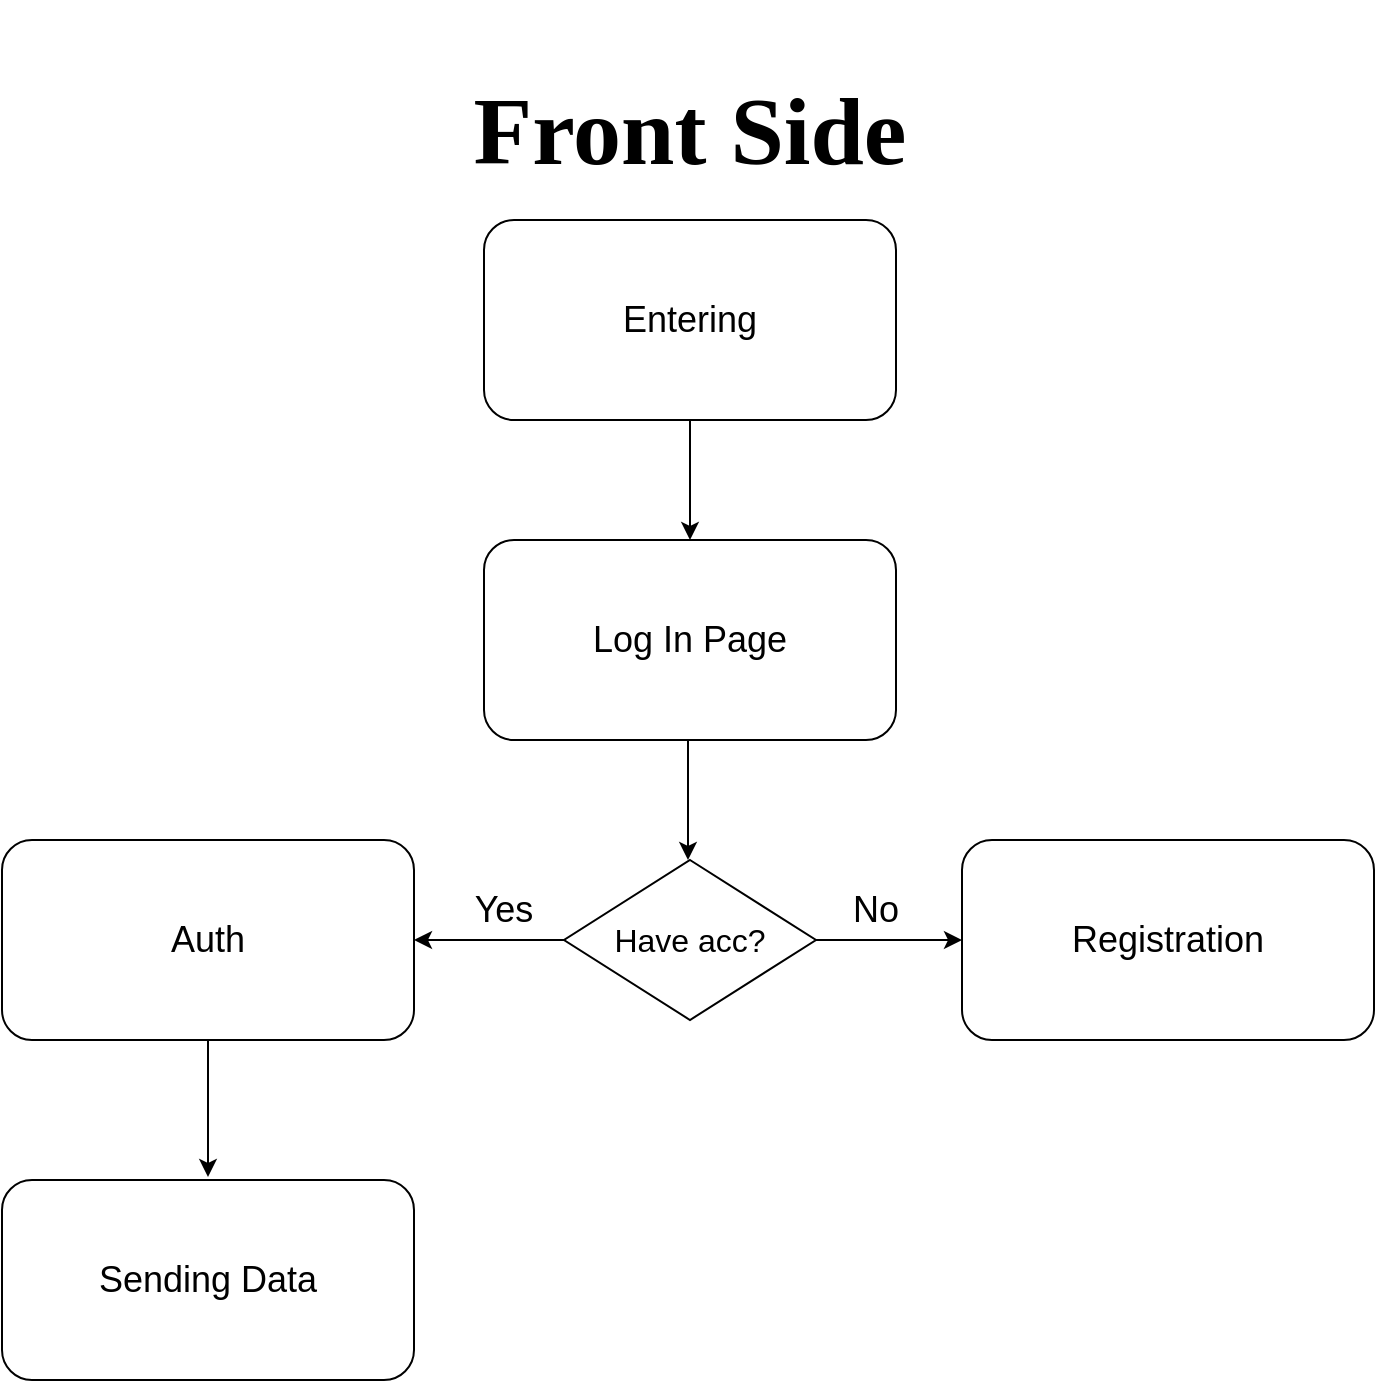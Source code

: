 <mxfile version="24.2.2" type="github">
  <diagram name="Страница — 1" id="2L-f-YnGmS6FJq7zyuFf">
    <mxGraphModel dx="1402" dy="490" grid="1" gridSize="10" guides="1" tooltips="1" connect="1" arrows="1" fold="1" page="1" pageScale="1" pageWidth="827" pageHeight="1169" background="#FFFFFF" math="0" shadow="0">
      <root>
        <mxCell id="0" />
        <mxCell id="1" parent="0" />
        <mxCell id="NIS4vcOvvDJN4FhGg1vP-2" value="&lt;h1&gt;&lt;font face=&quot;Times New Roman&quot; style=&quot;font-size: 48px;&quot;&gt;Front Side&lt;/font&gt;&lt;/h1&gt;" style="text;html=1;align=center;verticalAlign=middle;whiteSpace=wrap;rounded=1;labelBackgroundColor=none;" vertex="1" parent="1">
          <mxGeometry x="254" y="10" width="320" height="130" as="geometry" />
        </mxCell>
        <mxCell id="NIS4vcOvvDJN4FhGg1vP-3" value="&lt;font style=&quot;font-size: 18px;&quot;&gt;Entering&lt;/font&gt;" style="rounded=1;whiteSpace=wrap;html=1;labelBackgroundColor=none;" vertex="1" parent="1">
          <mxGeometry x="311" y="120" width="206" height="100" as="geometry" />
        </mxCell>
        <mxCell id="NIS4vcOvvDJN4FhGg1vP-6" value="&lt;font style=&quot;font-size: 18px;&quot;&gt;Log In Page&lt;br&gt;&lt;/font&gt;" style="rounded=1;whiteSpace=wrap;html=1;labelBackgroundColor=none;" vertex="1" parent="1">
          <mxGeometry x="311" y="280" width="206" height="100" as="geometry" />
        </mxCell>
        <mxCell id="NIS4vcOvvDJN4FhGg1vP-7" value="" style="endArrow=classic;html=1;rounded=1;fontColor=default;exitX=0.5;exitY=1;exitDx=0;exitDy=0;entryX=0.5;entryY=0;entryDx=0;entryDy=0;curved=0;labelBackgroundColor=none;" edge="1" parent="1" source="NIS4vcOvvDJN4FhGg1vP-3" target="NIS4vcOvvDJN4FhGg1vP-6">
          <mxGeometry width="50" height="50" relative="1" as="geometry">
            <mxPoint x="380" y="340" as="sourcePoint" />
            <mxPoint x="550" y="240" as="targetPoint" />
          </mxGeometry>
        </mxCell>
        <mxCell id="NIS4vcOvvDJN4FhGg1vP-14" value="" style="edgeStyle=orthogonalEdgeStyle;rounded=0;orthogonalLoop=1;jettySize=auto;html=1;" edge="1" parent="1" source="NIS4vcOvvDJN4FhGg1vP-8">
          <mxGeometry relative="1" as="geometry">
            <mxPoint x="276" y="480" as="targetPoint" />
          </mxGeometry>
        </mxCell>
        <mxCell id="NIS4vcOvvDJN4FhGg1vP-8" value="&lt;div&gt;&lt;font size=&quot;3&quot;&gt;Have acc?&lt;/font&gt;&lt;/div&gt;" style="rhombus;whiteSpace=wrap;html=1;" vertex="1" parent="1">
          <mxGeometry x="351" y="440" width="126" height="80" as="geometry" />
        </mxCell>
        <mxCell id="NIS4vcOvvDJN4FhGg1vP-9" value="" style="endArrow=classic;html=1;rounded=1;fontColor=default;exitX=0.5;exitY=1;exitDx=0;exitDy=0;entryX=0.5;entryY=0;entryDx=0;entryDy=0;curved=0;labelBackgroundColor=none;" edge="1" parent="1">
          <mxGeometry width="50" height="50" relative="1" as="geometry">
            <mxPoint x="413" y="380" as="sourcePoint" />
            <mxPoint x="413" y="440" as="targetPoint" />
          </mxGeometry>
        </mxCell>
        <mxCell id="NIS4vcOvvDJN4FhGg1vP-26" value="" style="edgeStyle=orthogonalEdgeStyle;rounded=0;orthogonalLoop=1;jettySize=auto;html=1;" edge="1" parent="1" source="NIS4vcOvvDJN4FhGg1vP-15">
          <mxGeometry relative="1" as="geometry">
            <mxPoint x="173.0" y="598.5" as="targetPoint" />
          </mxGeometry>
        </mxCell>
        <mxCell id="NIS4vcOvvDJN4FhGg1vP-15" value="&lt;font style=&quot;font-size: 18px;&quot;&gt;Auth&lt;br&gt;&lt;/font&gt;" style="rounded=1;whiteSpace=wrap;html=1;labelBackgroundColor=none;" vertex="1" parent="1">
          <mxGeometry x="70" y="430" width="206" height="100" as="geometry" />
        </mxCell>
        <mxCell id="NIS4vcOvvDJN4FhGg1vP-16" value="&lt;font style=&quot;font-size: 18px;&quot;&gt;Yes&lt;br&gt;&lt;/font&gt;" style="text;html=1;align=center;verticalAlign=middle;whiteSpace=wrap;rounded=0;" vertex="1" parent="1">
          <mxGeometry x="291" y="450" width="60" height="30" as="geometry" />
        </mxCell>
        <mxCell id="NIS4vcOvvDJN4FhGg1vP-19" value="&lt;font style=&quot;font-size: 18px;&quot;&gt;Registration&lt;/font&gt;" style="rounded=1;whiteSpace=wrap;html=1;labelBackgroundColor=none;" vertex="1" parent="1">
          <mxGeometry x="550" y="430" width="206" height="100" as="geometry" />
        </mxCell>
        <mxCell id="NIS4vcOvvDJN4FhGg1vP-20" value="" style="edgeStyle=orthogonalEdgeStyle;rounded=0;orthogonalLoop=1;jettySize=auto;html=1;entryX=0;entryY=0.5;entryDx=0;entryDy=0;exitX=1;exitY=0.5;exitDx=0;exitDy=0;" edge="1" parent="1" source="NIS4vcOvvDJN4FhGg1vP-8" target="NIS4vcOvvDJN4FhGg1vP-19">
          <mxGeometry relative="1" as="geometry">
            <mxPoint x="495" y="583.67" as="sourcePoint" />
            <mxPoint x="420" y="583.67" as="targetPoint" />
          </mxGeometry>
        </mxCell>
        <mxCell id="NIS4vcOvvDJN4FhGg1vP-23" value="&lt;font style=&quot;font-size: 18px;&quot;&gt;No&lt;/font&gt;" style="text;html=1;align=center;verticalAlign=middle;whiteSpace=wrap;rounded=0;" vertex="1" parent="1">
          <mxGeometry x="477" y="450" width="60" height="30" as="geometry" />
        </mxCell>
        <mxCell id="NIS4vcOvvDJN4FhGg1vP-27" value="&lt;font style=&quot;font-size: 18px;&quot;&gt;Sending Data&lt;br&gt;&lt;/font&gt;" style="rounded=1;whiteSpace=wrap;html=1;labelBackgroundColor=none;" vertex="1" parent="1">
          <mxGeometry x="70" y="600" width="206" height="100" as="geometry" />
        </mxCell>
      </root>
    </mxGraphModel>
  </diagram>
</mxfile>

